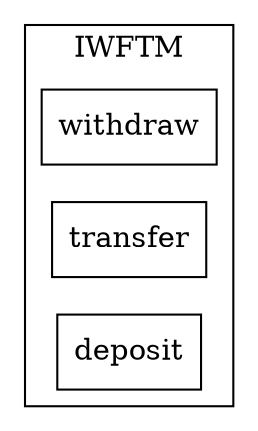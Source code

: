 strict digraph {
rankdir="LR"
node [shape=box]
subgraph cluster_1526_IWFTM {
label = "IWFTM"
"1526_withdraw" [label="withdraw"]
"1526_transfer" [label="transfer"]
"1526_deposit" [label="deposit"]
}subgraph cluster_solidity {
label = "[Solidity]"
}
}